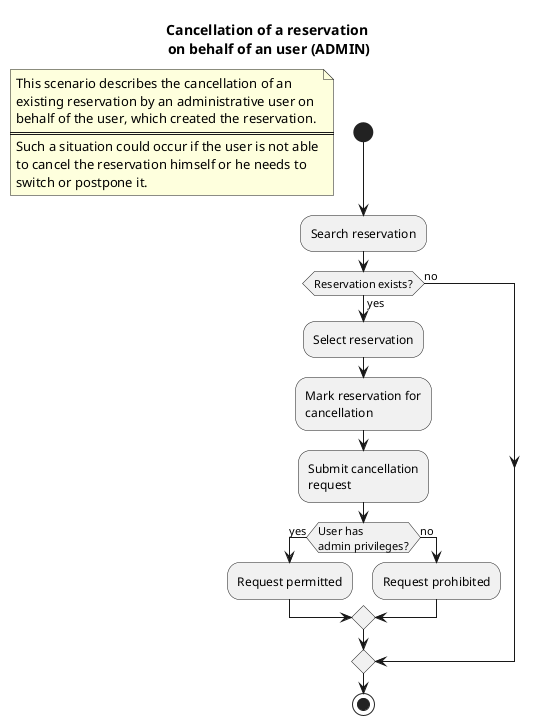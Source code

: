 @startuml

title Cancellation of a reservation \non behalf of an user (ADMIN)

start

floating note left
    This scenario describes the cancellation of an
    existing reservation by an administrative user on
    behalf of the user, which created the reservation.
    ====
    Such a situation could occur if the user is not able
    to cancel the reservation himself or he needs to
    switch or postpone it.
end note

:Search reservation;

if (Reservation exists?) then (yes)
    :Select reservation;
    :Mark reservation for\ncancellation;
    :Submit cancellation\nrequest;
    if (User has\nadmin privileges?) then (yes)
        :Request permitted;
    else (no)
        :Request prohibited;
    endif
else (no)

endif

stop

@enduml